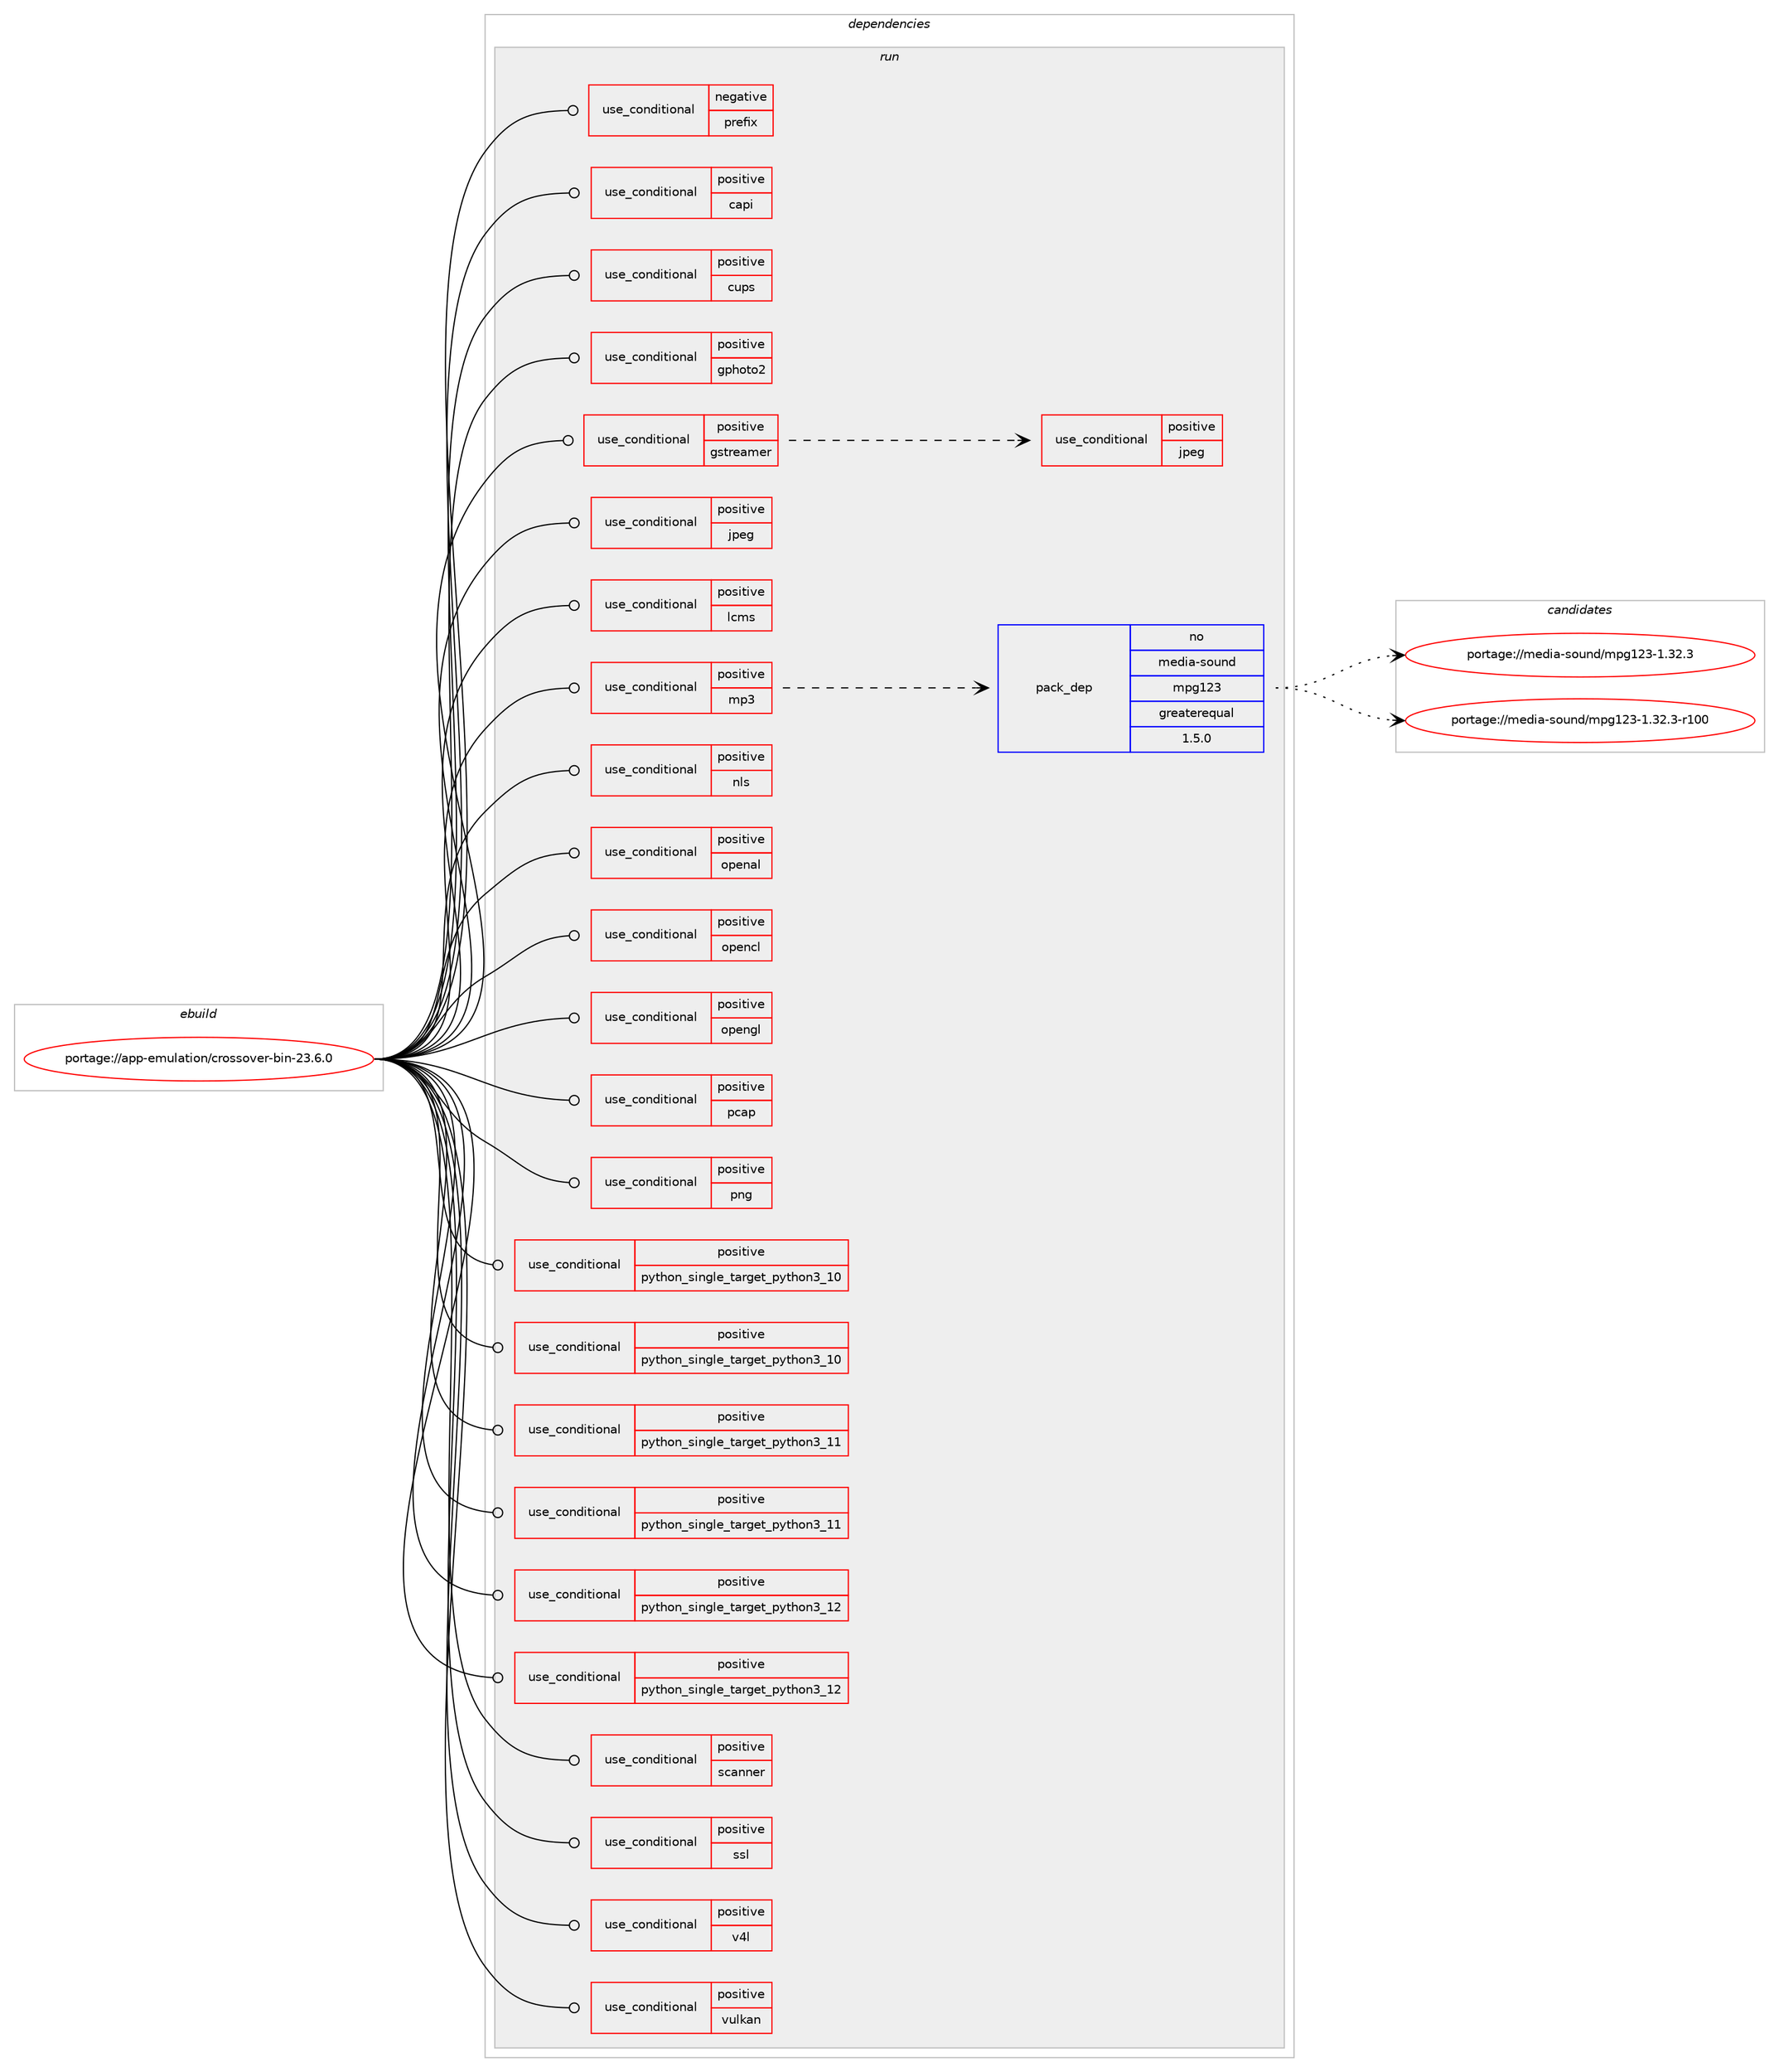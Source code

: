 digraph prolog {

# *************
# Graph options
# *************

newrank=true;
concentrate=true;
compound=true;
graph [rankdir=LR,fontname=Helvetica,fontsize=10,ranksep=1.5];#, ranksep=2.5, nodesep=0.2];
edge  [arrowhead=vee];
node  [fontname=Helvetica,fontsize=10];

# **********
# The ebuild
# **********

subgraph cluster_leftcol {
color=gray;
rank=same;
label=<<i>ebuild</i>>;
id [label="portage://app-emulation/crossover-bin-23.6.0", color=red, width=4, href="../app-emulation/crossover-bin-23.6.0.svg"];
}

# ****************
# The dependencies
# ****************

subgraph cluster_midcol {
color=gray;
label=<<i>dependencies</i>>;
subgraph cluster_compile {
fillcolor="#eeeeee";
style=filled;
label=<<i>compile</i>>;
}
subgraph cluster_compileandrun {
fillcolor="#eeeeee";
style=filled;
label=<<i>compile and run</i>>;
}
subgraph cluster_run {
fillcolor="#eeeeee";
style=filled;
label=<<i>run</i>>;
subgraph cond6180 {
dependency10498 [label=<<TABLE BORDER="0" CELLBORDER="1" CELLSPACING="0" CELLPADDING="4"><TR><TD ROWSPAN="3" CELLPADDING="10">use_conditional</TD></TR><TR><TD>negative</TD></TR><TR><TD>prefix</TD></TR></TABLE>>, shape=none, color=red];
# *** BEGIN UNKNOWN DEPENDENCY TYPE (TODO) ***
# dependency10498 -> package_dependency(portage://app-emulation/crossover-bin-23.6.0,run,no,sys-libs,glibc,none,[,,],[],[])
# *** END UNKNOWN DEPENDENCY TYPE (TODO) ***

}
id:e -> dependency10498:w [weight=20,style="solid",arrowhead="odot"];
subgraph cond6181 {
dependency10499 [label=<<TABLE BORDER="0" CELLBORDER="1" CELLSPACING="0" CELLPADDING="4"><TR><TD ROWSPAN="3" CELLPADDING="10">use_conditional</TD></TR><TR><TD>positive</TD></TR><TR><TD>capi</TD></TR></TABLE>>, shape=none, color=red];
# *** BEGIN UNKNOWN DEPENDENCY TYPE (TODO) ***
# dependency10499 -> package_dependency(portage://app-emulation/crossover-bin-23.6.0,run,no,net-libs,libcapi,none,[,,],[],[use(enable(abi_x86_32),negative)])
# *** END UNKNOWN DEPENDENCY TYPE (TODO) ***

}
id:e -> dependency10499:w [weight=20,style="solid",arrowhead="odot"];
subgraph cond6182 {
dependency10500 [label=<<TABLE BORDER="0" CELLBORDER="1" CELLSPACING="0" CELLPADDING="4"><TR><TD ROWSPAN="3" CELLPADDING="10">use_conditional</TD></TR><TR><TD>positive</TD></TR><TR><TD>cups</TD></TR></TABLE>>, shape=none, color=red];
# *** BEGIN UNKNOWN DEPENDENCY TYPE (TODO) ***
# dependency10500 -> package_dependency(portage://app-emulation/crossover-bin-23.6.0,run,no,net-print,cups,none,[,,],[],[use(enable(abi_x86_32),negative)])
# *** END UNKNOWN DEPENDENCY TYPE (TODO) ***

}
id:e -> dependency10500:w [weight=20,style="solid",arrowhead="odot"];
subgraph cond6183 {
dependency10501 [label=<<TABLE BORDER="0" CELLBORDER="1" CELLSPACING="0" CELLPADDING="4"><TR><TD ROWSPAN="3" CELLPADDING="10">use_conditional</TD></TR><TR><TD>positive</TD></TR><TR><TD>gphoto2</TD></TR></TABLE>>, shape=none, color=red];
# *** BEGIN UNKNOWN DEPENDENCY TYPE (TODO) ***
# dependency10501 -> package_dependency(portage://app-emulation/crossover-bin-23.6.0,run,no,media-libs,libgphoto2,none,[,,],[],[use(enable(abi_x86_32),negative)])
# *** END UNKNOWN DEPENDENCY TYPE (TODO) ***

}
id:e -> dependency10501:w [weight=20,style="solid",arrowhead="odot"];
subgraph cond6184 {
dependency10502 [label=<<TABLE BORDER="0" CELLBORDER="1" CELLSPACING="0" CELLPADDING="4"><TR><TD ROWSPAN="3" CELLPADDING="10">use_conditional</TD></TR><TR><TD>positive</TD></TR><TR><TD>gstreamer</TD></TR></TABLE>>, shape=none, color=red];
# *** BEGIN UNKNOWN DEPENDENCY TYPE (TODO) ***
# dependency10502 -> package_dependency(portage://app-emulation/crossover-bin-23.6.0,run,no,media-libs,gstreamer,none,[,,],[slot(1.0)],[use(enable(abi_x86_32),negative)])
# *** END UNKNOWN DEPENDENCY TYPE (TODO) ***

subgraph cond6185 {
dependency10503 [label=<<TABLE BORDER="0" CELLBORDER="1" CELLSPACING="0" CELLPADDING="4"><TR><TD ROWSPAN="3" CELLPADDING="10">use_conditional</TD></TR><TR><TD>positive</TD></TR><TR><TD>jpeg</TD></TR></TABLE>>, shape=none, color=red];
# *** BEGIN UNKNOWN DEPENDENCY TYPE (TODO) ***
# dependency10503 -> package_dependency(portage://app-emulation/crossover-bin-23.6.0,run,no,media-plugins,gst-plugins-jpeg,none,[,,],[slot(1.0)],[use(enable(abi_x86_32),negative)])
# *** END UNKNOWN DEPENDENCY TYPE (TODO) ***

}
dependency10502:e -> dependency10503:w [weight=20,style="dashed",arrowhead="vee"];
# *** BEGIN UNKNOWN DEPENDENCY TYPE (TODO) ***
# dependency10502 -> package_dependency(portage://app-emulation/crossover-bin-23.6.0,run,no,media-plugins,gst-plugins-meta,none,[,,],[slot(1.0)],[use(enable(abi_x86_32),negative)])
# *** END UNKNOWN DEPENDENCY TYPE (TODO) ***

}
id:e -> dependency10502:w [weight=20,style="solid",arrowhead="odot"];
subgraph cond6186 {
dependency10504 [label=<<TABLE BORDER="0" CELLBORDER="1" CELLSPACING="0" CELLPADDING="4"><TR><TD ROWSPAN="3" CELLPADDING="10">use_conditional</TD></TR><TR><TD>positive</TD></TR><TR><TD>jpeg</TD></TR></TABLE>>, shape=none, color=red];
# *** BEGIN UNKNOWN DEPENDENCY TYPE (TODO) ***
# dependency10504 -> package_dependency(portage://app-emulation/crossover-bin-23.6.0,run,no,media-libs,libjpeg-turbo,none,[,,],[slot(0)],[use(enable(abi_x86_32),negative)])
# *** END UNKNOWN DEPENDENCY TYPE (TODO) ***

}
id:e -> dependency10504:w [weight=20,style="solid",arrowhead="odot"];
subgraph cond6187 {
dependency10505 [label=<<TABLE BORDER="0" CELLBORDER="1" CELLSPACING="0" CELLPADDING="4"><TR><TD ROWSPAN="3" CELLPADDING="10">use_conditional</TD></TR><TR><TD>positive</TD></TR><TR><TD>lcms</TD></TR></TABLE>>, shape=none, color=red];
# *** BEGIN UNKNOWN DEPENDENCY TYPE (TODO) ***
# dependency10505 -> package_dependency(portage://app-emulation/crossover-bin-23.6.0,run,no,media-libs,lcms,none,[,,],[slot(2)],[])
# *** END UNKNOWN DEPENDENCY TYPE (TODO) ***

}
id:e -> dependency10505:w [weight=20,style="solid",arrowhead="odot"];
subgraph cond6188 {
dependency10506 [label=<<TABLE BORDER="0" CELLBORDER="1" CELLSPACING="0" CELLPADDING="4"><TR><TD ROWSPAN="3" CELLPADDING="10">use_conditional</TD></TR><TR><TD>positive</TD></TR><TR><TD>mp3</TD></TR></TABLE>>, shape=none, color=red];
subgraph pack4161 {
dependency10507 [label=<<TABLE BORDER="0" CELLBORDER="1" CELLSPACING="0" CELLPADDING="4" WIDTH="220"><TR><TD ROWSPAN="6" CELLPADDING="30">pack_dep</TD></TR><TR><TD WIDTH="110">no</TD></TR><TR><TD>media-sound</TD></TR><TR><TD>mpg123</TD></TR><TR><TD>greaterequal</TD></TR><TR><TD>1.5.0</TD></TR></TABLE>>, shape=none, color=blue];
}
dependency10506:e -> dependency10507:w [weight=20,style="dashed",arrowhead="vee"];
}
id:e -> dependency10506:w [weight=20,style="solid",arrowhead="odot"];
subgraph cond6189 {
dependency10508 [label=<<TABLE BORDER="0" CELLBORDER="1" CELLSPACING="0" CELLPADDING="4"><TR><TD ROWSPAN="3" CELLPADDING="10">use_conditional</TD></TR><TR><TD>positive</TD></TR><TR><TD>nls</TD></TR></TABLE>>, shape=none, color=red];
# *** BEGIN UNKNOWN DEPENDENCY TYPE (TODO) ***
# dependency10508 -> package_dependency(portage://app-emulation/crossover-bin-23.6.0,run,no,sys-devel,gettext,none,[,,],[],[use(enable(abi_x86_32),negative)])
# *** END UNKNOWN DEPENDENCY TYPE (TODO) ***

}
id:e -> dependency10508:w [weight=20,style="solid",arrowhead="odot"];
subgraph cond6190 {
dependency10509 [label=<<TABLE BORDER="0" CELLBORDER="1" CELLSPACING="0" CELLPADDING="4"><TR><TD ROWSPAN="3" CELLPADDING="10">use_conditional</TD></TR><TR><TD>positive</TD></TR><TR><TD>openal</TD></TR></TABLE>>, shape=none, color=red];
# *** BEGIN UNKNOWN DEPENDENCY TYPE (TODO) ***
# dependency10509 -> package_dependency(portage://app-emulation/crossover-bin-23.6.0,run,no,media-libs,openal,none,[,,],[],[use(enable(abi_x86_32),negative)])
# *** END UNKNOWN DEPENDENCY TYPE (TODO) ***

}
id:e -> dependency10509:w [weight=20,style="solid",arrowhead="odot"];
subgraph cond6191 {
dependency10510 [label=<<TABLE BORDER="0" CELLBORDER="1" CELLSPACING="0" CELLPADDING="4"><TR><TD ROWSPAN="3" CELLPADDING="10">use_conditional</TD></TR><TR><TD>positive</TD></TR><TR><TD>opencl</TD></TR></TABLE>>, shape=none, color=red];
# *** BEGIN UNKNOWN DEPENDENCY TYPE (TODO) ***
# dependency10510 -> package_dependency(portage://app-emulation/crossover-bin-23.6.0,run,no,virtual,opencl,none,[,,],[],[use(enable(abi_x86_32),negative)])
# *** END UNKNOWN DEPENDENCY TYPE (TODO) ***

}
id:e -> dependency10510:w [weight=20,style="solid",arrowhead="odot"];
subgraph cond6192 {
dependency10511 [label=<<TABLE BORDER="0" CELLBORDER="1" CELLSPACING="0" CELLPADDING="4"><TR><TD ROWSPAN="3" CELLPADDING="10">use_conditional</TD></TR><TR><TD>positive</TD></TR><TR><TD>opengl</TD></TR></TABLE>>, shape=none, color=red];
# *** BEGIN UNKNOWN DEPENDENCY TYPE (TODO) ***
# dependency10511 -> package_dependency(portage://app-emulation/crossover-bin-23.6.0,run,no,virtual,glu,none,[,,],[],[use(enable(abi_x86_32),negative)])
# *** END UNKNOWN DEPENDENCY TYPE (TODO) ***

# *** BEGIN UNKNOWN DEPENDENCY TYPE (TODO) ***
# dependency10511 -> package_dependency(portage://app-emulation/crossover-bin-23.6.0,run,no,virtual,opengl,none,[,,],[],[use(enable(abi_x86_32),negative)])
# *** END UNKNOWN DEPENDENCY TYPE (TODO) ***

}
id:e -> dependency10511:w [weight=20,style="solid",arrowhead="odot"];
subgraph cond6193 {
dependency10512 [label=<<TABLE BORDER="0" CELLBORDER="1" CELLSPACING="0" CELLPADDING="4"><TR><TD ROWSPAN="3" CELLPADDING="10">use_conditional</TD></TR><TR><TD>positive</TD></TR><TR><TD>pcap</TD></TR></TABLE>>, shape=none, color=red];
# *** BEGIN UNKNOWN DEPENDENCY TYPE (TODO) ***
# dependency10512 -> package_dependency(portage://app-emulation/crossover-bin-23.6.0,run,no,net-libs,libpcap,none,[,,],[],[use(enable(abi_x86_32),negative)])
# *** END UNKNOWN DEPENDENCY TYPE (TODO) ***

}
id:e -> dependency10512:w [weight=20,style="solid",arrowhead="odot"];
subgraph cond6194 {
dependency10513 [label=<<TABLE BORDER="0" CELLBORDER="1" CELLSPACING="0" CELLPADDING="4"><TR><TD ROWSPAN="3" CELLPADDING="10">use_conditional</TD></TR><TR><TD>positive</TD></TR><TR><TD>png</TD></TR></TABLE>>, shape=none, color=red];
# *** BEGIN UNKNOWN DEPENDENCY TYPE (TODO) ***
# dependency10513 -> package_dependency(portage://app-emulation/crossover-bin-23.6.0,run,no,media-libs,libpng,none,[,,],[slot(0)],[use(enable(abi_x86_32),negative)])
# *** END UNKNOWN DEPENDENCY TYPE (TODO) ***

}
id:e -> dependency10513:w [weight=20,style="solid",arrowhead="odot"];
subgraph cond6195 {
dependency10514 [label=<<TABLE BORDER="0" CELLBORDER="1" CELLSPACING="0" CELLPADDING="4"><TR><TD ROWSPAN="3" CELLPADDING="10">use_conditional</TD></TR><TR><TD>positive</TD></TR><TR><TD>python_single_target_python3_10</TD></TR></TABLE>>, shape=none, color=red];
# *** BEGIN UNKNOWN DEPENDENCY TYPE (TODO) ***
# dependency10514 -> package_dependency(portage://app-emulation/crossover-bin-23.6.0,run,no,dev-lang,python,none,[,,],[slot(3.10)],[])
# *** END UNKNOWN DEPENDENCY TYPE (TODO) ***

}
id:e -> dependency10514:w [weight=20,style="solid",arrowhead="odot"];
subgraph cond6196 {
dependency10515 [label=<<TABLE BORDER="0" CELLBORDER="1" CELLSPACING="0" CELLPADDING="4"><TR><TD ROWSPAN="3" CELLPADDING="10">use_conditional</TD></TR><TR><TD>positive</TD></TR><TR><TD>python_single_target_python3_10</TD></TR></TABLE>>, shape=none, color=red];
# *** BEGIN UNKNOWN DEPENDENCY TYPE (TODO) ***
# dependency10515 -> package_dependency(portage://app-emulation/crossover-bin-23.6.0,run,no,dev-python,dbus-python,none,[,,],[],[use(enable(python_targets_python3_10),negative)])
# *** END UNKNOWN DEPENDENCY TYPE (TODO) ***

# *** BEGIN UNKNOWN DEPENDENCY TYPE (TODO) ***
# dependency10515 -> package_dependency(portage://app-emulation/crossover-bin-23.6.0,run,no,dev-python,pycairo,none,[,,],[],[use(enable(python_targets_python3_10),negative)])
# *** END UNKNOWN DEPENDENCY TYPE (TODO) ***

# *** BEGIN UNKNOWN DEPENDENCY TYPE (TODO) ***
# dependency10515 -> package_dependency(portage://app-emulation/crossover-bin-23.6.0,run,no,dev-python,pygobject,none,[,,],[slot(3)],[use(enable(python_targets_python3_10),negative)])
# *** END UNKNOWN DEPENDENCY TYPE (TODO) ***

}
id:e -> dependency10515:w [weight=20,style="solid",arrowhead="odot"];
subgraph cond6197 {
dependency10516 [label=<<TABLE BORDER="0" CELLBORDER="1" CELLSPACING="0" CELLPADDING="4"><TR><TD ROWSPAN="3" CELLPADDING="10">use_conditional</TD></TR><TR><TD>positive</TD></TR><TR><TD>python_single_target_python3_11</TD></TR></TABLE>>, shape=none, color=red];
# *** BEGIN UNKNOWN DEPENDENCY TYPE (TODO) ***
# dependency10516 -> package_dependency(portage://app-emulation/crossover-bin-23.6.0,run,no,dev-lang,python,none,[,,],[slot(3.11)],[])
# *** END UNKNOWN DEPENDENCY TYPE (TODO) ***

}
id:e -> dependency10516:w [weight=20,style="solid",arrowhead="odot"];
subgraph cond6198 {
dependency10517 [label=<<TABLE BORDER="0" CELLBORDER="1" CELLSPACING="0" CELLPADDING="4"><TR><TD ROWSPAN="3" CELLPADDING="10">use_conditional</TD></TR><TR><TD>positive</TD></TR><TR><TD>python_single_target_python3_11</TD></TR></TABLE>>, shape=none, color=red];
# *** BEGIN UNKNOWN DEPENDENCY TYPE (TODO) ***
# dependency10517 -> package_dependency(portage://app-emulation/crossover-bin-23.6.0,run,no,dev-python,dbus-python,none,[,,],[],[use(enable(python_targets_python3_11),negative)])
# *** END UNKNOWN DEPENDENCY TYPE (TODO) ***

# *** BEGIN UNKNOWN DEPENDENCY TYPE (TODO) ***
# dependency10517 -> package_dependency(portage://app-emulation/crossover-bin-23.6.0,run,no,dev-python,pycairo,none,[,,],[],[use(enable(python_targets_python3_11),negative)])
# *** END UNKNOWN DEPENDENCY TYPE (TODO) ***

# *** BEGIN UNKNOWN DEPENDENCY TYPE (TODO) ***
# dependency10517 -> package_dependency(portage://app-emulation/crossover-bin-23.6.0,run,no,dev-python,pygobject,none,[,,],[slot(3)],[use(enable(python_targets_python3_11),negative)])
# *** END UNKNOWN DEPENDENCY TYPE (TODO) ***

}
id:e -> dependency10517:w [weight=20,style="solid",arrowhead="odot"];
subgraph cond6199 {
dependency10518 [label=<<TABLE BORDER="0" CELLBORDER="1" CELLSPACING="0" CELLPADDING="4"><TR><TD ROWSPAN="3" CELLPADDING="10">use_conditional</TD></TR><TR><TD>positive</TD></TR><TR><TD>python_single_target_python3_12</TD></TR></TABLE>>, shape=none, color=red];
# *** BEGIN UNKNOWN DEPENDENCY TYPE (TODO) ***
# dependency10518 -> package_dependency(portage://app-emulation/crossover-bin-23.6.0,run,no,dev-lang,python,none,[,,],[slot(3.12)],[])
# *** END UNKNOWN DEPENDENCY TYPE (TODO) ***

}
id:e -> dependency10518:w [weight=20,style="solid",arrowhead="odot"];
subgraph cond6200 {
dependency10519 [label=<<TABLE BORDER="0" CELLBORDER="1" CELLSPACING="0" CELLPADDING="4"><TR><TD ROWSPAN="3" CELLPADDING="10">use_conditional</TD></TR><TR><TD>positive</TD></TR><TR><TD>python_single_target_python3_12</TD></TR></TABLE>>, shape=none, color=red];
# *** BEGIN UNKNOWN DEPENDENCY TYPE (TODO) ***
# dependency10519 -> package_dependency(portage://app-emulation/crossover-bin-23.6.0,run,no,dev-python,dbus-python,none,[,,],[],[use(enable(python_targets_python3_12),negative)])
# *** END UNKNOWN DEPENDENCY TYPE (TODO) ***

# *** BEGIN UNKNOWN DEPENDENCY TYPE (TODO) ***
# dependency10519 -> package_dependency(portage://app-emulation/crossover-bin-23.6.0,run,no,dev-python,pycairo,none,[,,],[],[use(enable(python_targets_python3_12),negative)])
# *** END UNKNOWN DEPENDENCY TYPE (TODO) ***

# *** BEGIN UNKNOWN DEPENDENCY TYPE (TODO) ***
# dependency10519 -> package_dependency(portage://app-emulation/crossover-bin-23.6.0,run,no,dev-python,pygobject,none,[,,],[slot(3)],[use(enable(python_targets_python3_12),negative)])
# *** END UNKNOWN DEPENDENCY TYPE (TODO) ***

}
id:e -> dependency10519:w [weight=20,style="solid",arrowhead="odot"];
subgraph cond6201 {
dependency10520 [label=<<TABLE BORDER="0" CELLBORDER="1" CELLSPACING="0" CELLPADDING="4"><TR><TD ROWSPAN="3" CELLPADDING="10">use_conditional</TD></TR><TR><TD>positive</TD></TR><TR><TD>scanner</TD></TR></TABLE>>, shape=none, color=red];
# *** BEGIN UNKNOWN DEPENDENCY TYPE (TODO) ***
# dependency10520 -> package_dependency(portage://app-emulation/crossover-bin-23.6.0,run,no,media-gfx,sane-backends,none,[,,],[],[use(enable(abi_x86_32),negative)])
# *** END UNKNOWN DEPENDENCY TYPE (TODO) ***

}
id:e -> dependency10520:w [weight=20,style="solid",arrowhead="odot"];
subgraph cond6202 {
dependency10521 [label=<<TABLE BORDER="0" CELLBORDER="1" CELLSPACING="0" CELLPADDING="4"><TR><TD ROWSPAN="3" CELLPADDING="10">use_conditional</TD></TR><TR><TD>positive</TD></TR><TR><TD>ssl</TD></TR></TABLE>>, shape=none, color=red];
# *** BEGIN UNKNOWN DEPENDENCY TYPE (TODO) ***
# dependency10521 -> package_dependency(portage://app-emulation/crossover-bin-23.6.0,run,no,net-libs,gnutls,none,[,,],[slot(0),subslot(30.30)],[use(enable(abi_x86_32),negative)])
# *** END UNKNOWN DEPENDENCY TYPE (TODO) ***

}
id:e -> dependency10521:w [weight=20,style="solid",arrowhead="odot"];
subgraph cond6203 {
dependency10522 [label=<<TABLE BORDER="0" CELLBORDER="1" CELLSPACING="0" CELLPADDING="4"><TR><TD ROWSPAN="3" CELLPADDING="10">use_conditional</TD></TR><TR><TD>positive</TD></TR><TR><TD>v4l</TD></TR></TABLE>>, shape=none, color=red];
# *** BEGIN UNKNOWN DEPENDENCY TYPE (TODO) ***
# dependency10522 -> package_dependency(portage://app-emulation/crossover-bin-23.6.0,run,no,media-libs,libv4l,none,[,,],[],[use(enable(abi_x86_32),negative)])
# *** END UNKNOWN DEPENDENCY TYPE (TODO) ***

}
id:e -> dependency10522:w [weight=20,style="solid",arrowhead="odot"];
subgraph cond6204 {
dependency10523 [label=<<TABLE BORDER="0" CELLBORDER="1" CELLSPACING="0" CELLPADDING="4"><TR><TD ROWSPAN="3" CELLPADDING="10">use_conditional</TD></TR><TR><TD>positive</TD></TR><TR><TD>vulkan</TD></TR></TABLE>>, shape=none, color=red];
# *** BEGIN UNKNOWN DEPENDENCY TYPE (TODO) ***
# dependency10523 -> package_dependency(portage://app-emulation/crossover-bin-23.6.0,run,no,media-libs,vulkan-loader,none,[,,],[],[use(enable(abi_x86_32),negative)])
# *** END UNKNOWN DEPENDENCY TYPE (TODO) ***

}
id:e -> dependency10523:w [weight=20,style="solid",arrowhead="odot"];
# *** BEGIN UNKNOWN DEPENDENCY TYPE (TODO) ***
# id -> package_dependency(portage://app-emulation/crossover-bin-23.6.0,run,no,dev-libs,glib,none,[,,],[slot(2)],[])
# *** END UNKNOWN DEPENDENCY TYPE (TODO) ***

# *** BEGIN UNKNOWN DEPENDENCY TYPE (TODO) ***
# id -> package_dependency(portage://app-emulation/crossover-bin-23.6.0,run,no,dev-libs,gobject-introspection,none,[,,],[],[])
# *** END UNKNOWN DEPENDENCY TYPE (TODO) ***

# *** BEGIN UNKNOWN DEPENDENCY TYPE (TODO) ***
# id -> package_dependency(portage://app-emulation/crossover-bin-23.6.0,run,no,dev-libs,openssl-compat,none,[,,],[slot(1.1.1)],[])
# *** END UNKNOWN DEPENDENCY TYPE (TODO) ***

# *** BEGIN UNKNOWN DEPENDENCY TYPE (TODO) ***
# id -> package_dependency(portage://app-emulation/crossover-bin-23.6.0,run,no,dev-util,desktop-file-utils,none,[,,],[],[])
# *** END UNKNOWN DEPENDENCY TYPE (TODO) ***

# *** BEGIN UNKNOWN DEPENDENCY TYPE (TODO) ***
# id -> package_dependency(portage://app-emulation/crossover-bin-23.6.0,run,no,media-libs,alsa-lib,none,[,,],[],[use(enable(abi_x86_32),negative)])
# *** END UNKNOWN DEPENDENCY TYPE (TODO) ***

# *** BEGIN UNKNOWN DEPENDENCY TYPE (TODO) ***
# id -> package_dependency(portage://app-emulation/crossover-bin-23.6.0,run,no,media-libs,freetype,none,[,,],[slot(2)],[use(enable(abi_x86_32),negative)])
# *** END UNKNOWN DEPENDENCY TYPE (TODO) ***

# *** BEGIN UNKNOWN DEPENDENCY TYPE (TODO) ***
# id -> package_dependency(portage://app-emulation/crossover-bin-23.6.0,run,no,media-libs,mesa,none,[,,],[],[use(enable(abi_x86_32),negative),use(optenable(osmesa),none)])
# *** END UNKNOWN DEPENDENCY TYPE (TODO) ***

# *** BEGIN UNKNOWN DEPENDENCY TYPE (TODO) ***
# id -> package_dependency(portage://app-emulation/crossover-bin-23.6.0,run,no,media-libs,tiff-compat,none,[,,],[slot(4)],[use(enable(abi_x86_32),negative)])
# *** END UNKNOWN DEPENDENCY TYPE (TODO) ***

# *** BEGIN UNKNOWN DEPENDENCY TYPE (TODO) ***
# id -> package_dependency(portage://app-emulation/crossover-bin-23.6.0,run,no,sys-apps,util-linux,none,[,,],[],[use(enable(abi_x86_32),negative)])
# *** END UNKNOWN DEPENDENCY TYPE (TODO) ***

# *** BEGIN UNKNOWN DEPENDENCY TYPE (TODO) ***
# id -> package_dependency(portage://app-emulation/crossover-bin-23.6.0,run,no,sys-auth,nss-mdns,none,[,,],[],[use(enable(abi_x86_32),negative)])
# *** END UNKNOWN DEPENDENCY TYPE (TODO) ***

# *** BEGIN UNKNOWN DEPENDENCY TYPE (TODO) ***
# id -> package_dependency(portage://app-emulation/crossover-bin-23.6.0,run,no,sys-libs,libunwind,none,[,,],[],[use(enable(abi_x86_32),negative)])
# *** END UNKNOWN DEPENDENCY TYPE (TODO) ***

# *** BEGIN UNKNOWN DEPENDENCY TYPE (TODO) ***
# id -> package_dependency(portage://app-emulation/crossover-bin-23.6.0,run,no,sys-libs,libxcrypt,none,[,,],[],[use(enable(compat),none)])
# *** END UNKNOWN DEPENDENCY TYPE (TODO) ***

# *** BEGIN UNKNOWN DEPENDENCY TYPE (TODO) ***
# id -> package_dependency(portage://app-emulation/crossover-bin-23.6.0,run,no,sys-libs,ncurses-compat,none,[,,],[slot(5)],[use(enable(abi_x86_32),negative)])
# *** END UNKNOWN DEPENDENCY TYPE (TODO) ***

# *** BEGIN UNKNOWN DEPENDENCY TYPE (TODO) ***
# id -> package_dependency(portage://app-emulation/crossover-bin-23.6.0,run,no,sys-libs,zlib,none,[,,],[],[use(enable(abi_x86_32),negative)])
# *** END UNKNOWN DEPENDENCY TYPE (TODO) ***

# *** BEGIN UNKNOWN DEPENDENCY TYPE (TODO) ***
# id -> package_dependency(portage://app-emulation/crossover-bin-23.6.0,run,no,x11-libs,gdk-pixbuf,none,[,,],[slot(2)],[use(enable(introspection),none)])
# *** END UNKNOWN DEPENDENCY TYPE (TODO) ***

# *** BEGIN UNKNOWN DEPENDENCY TYPE (TODO) ***
# id -> package_dependency(portage://app-emulation/crossover-bin-23.6.0,run,no,x11-libs,gtk+,none,[,,],[slot(3)],[use(enable(introspection),none)])
# *** END UNKNOWN DEPENDENCY TYPE (TODO) ***

# *** BEGIN UNKNOWN DEPENDENCY TYPE (TODO) ***
# id -> package_dependency(portage://app-emulation/crossover-bin-23.6.0,run,no,x11-libs,libICE,none,[,,],[],[use(enable(abi_x86_32),negative)])
# *** END UNKNOWN DEPENDENCY TYPE (TODO) ***

# *** BEGIN UNKNOWN DEPENDENCY TYPE (TODO) ***
# id -> package_dependency(portage://app-emulation/crossover-bin-23.6.0,run,no,x11-libs,libSM,none,[,,],[],[use(enable(abi_x86_32),negative)])
# *** END UNKNOWN DEPENDENCY TYPE (TODO) ***

# *** BEGIN UNKNOWN DEPENDENCY TYPE (TODO) ***
# id -> package_dependency(portage://app-emulation/crossover-bin-23.6.0,run,no,x11-libs,libX11,none,[,,],[],[use(enable(abi_x86_32),negative)])
# *** END UNKNOWN DEPENDENCY TYPE (TODO) ***

# *** BEGIN UNKNOWN DEPENDENCY TYPE (TODO) ***
# id -> package_dependency(portage://app-emulation/crossover-bin-23.6.0,run,no,x11-libs,libXau,none,[,,],[],[use(enable(abi_x86_32),negative)])
# *** END UNKNOWN DEPENDENCY TYPE (TODO) ***

# *** BEGIN UNKNOWN DEPENDENCY TYPE (TODO) ***
# id -> package_dependency(portage://app-emulation/crossover-bin-23.6.0,run,no,x11-libs,libXcursor,none,[,,],[],[use(enable(abi_x86_32),negative)])
# *** END UNKNOWN DEPENDENCY TYPE (TODO) ***

# *** BEGIN UNKNOWN DEPENDENCY TYPE (TODO) ***
# id -> package_dependency(portage://app-emulation/crossover-bin-23.6.0,run,no,x11-libs,libXdmcp,none,[,,],[],[use(enable(abi_x86_32),negative)])
# *** END UNKNOWN DEPENDENCY TYPE (TODO) ***

# *** BEGIN UNKNOWN DEPENDENCY TYPE (TODO) ***
# id -> package_dependency(portage://app-emulation/crossover-bin-23.6.0,run,no,x11-libs,libXext,none,[,,],[],[use(enable(abi_x86_32),negative)])
# *** END UNKNOWN DEPENDENCY TYPE (TODO) ***

# *** BEGIN UNKNOWN DEPENDENCY TYPE (TODO) ***
# id -> package_dependency(portage://app-emulation/crossover-bin-23.6.0,run,no,x11-libs,libXi,none,[,,],[],[use(enable(abi_x86_32),negative)])
# *** END UNKNOWN DEPENDENCY TYPE (TODO) ***

# *** BEGIN UNKNOWN DEPENDENCY TYPE (TODO) ***
# id -> package_dependency(portage://app-emulation/crossover-bin-23.6.0,run,no,x11-libs,libXrandr,none,[,,],[],[use(enable(abi_x86_32),negative)])
# *** END UNKNOWN DEPENDENCY TYPE (TODO) ***

# *** BEGIN UNKNOWN DEPENDENCY TYPE (TODO) ***
# id -> package_dependency(portage://app-emulation/crossover-bin-23.6.0,run,no,x11-libs,libXxf86vm,none,[,,],[],[use(enable(abi_x86_32),negative)])
# *** END UNKNOWN DEPENDENCY TYPE (TODO) ***

# *** BEGIN UNKNOWN DEPENDENCY TYPE (TODO) ***
# id -> package_dependency(portage://app-emulation/crossover-bin-23.6.0,run,no,x11-libs,libxcb,none,[,,],[],[use(enable(abi_x86_32),negative)])
# *** END UNKNOWN DEPENDENCY TYPE (TODO) ***

# *** BEGIN UNKNOWN DEPENDENCY TYPE (TODO) ***
# id -> package_dependency(portage://app-emulation/crossover-bin-23.6.0,run,no,x11-libs,pango,none,[,,],[],[use(enable(introspection),none)])
# *** END UNKNOWN DEPENDENCY TYPE (TODO) ***

# *** BEGIN UNKNOWN DEPENDENCY TYPE (TODO) ***
# id -> package_dependency(portage://app-emulation/crossover-bin-23.6.0,run,no,x11-libs,vte,none,[,,],[slot(2.91)],[use(enable(introspection),none)])
# *** END UNKNOWN DEPENDENCY TYPE (TODO) ***

}
}

# **************
# The candidates
# **************

subgraph cluster_choices {
rank=same;
color=gray;
label=<<i>candidates</i>>;

subgraph choice4161 {
color=black;
nodesep=1;
choice10910110010597451151111171101004710911210349505145494651504651 [label="portage://media-sound/mpg123-1.32.3", color=red, width=4,href="../media-sound/mpg123-1.32.3.svg"];
choice1091011001059745115111117110100471091121034950514549465150465145114494848 [label="portage://media-sound/mpg123-1.32.3-r100", color=red, width=4,href="../media-sound/mpg123-1.32.3-r100.svg"];
dependency10507:e -> choice10910110010597451151111171101004710911210349505145494651504651:w [style=dotted,weight="100"];
dependency10507:e -> choice1091011001059745115111117110100471091121034950514549465150465145114494848:w [style=dotted,weight="100"];
}
}

}
